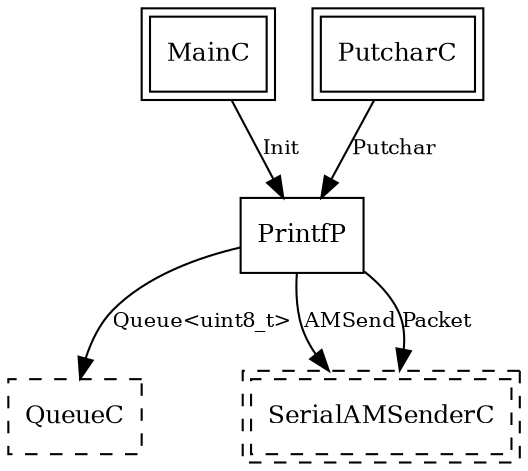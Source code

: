 digraph "tos.lib.printf.PrintfC" {
  "MainC" [fontsize=12, shape=box,peripheries=2, URL="../chtml/tos.system.MainC.html"];
  "PrintfP" [fontsize=12, shape=box, URL="../chtml/tos.lib.printf.PrintfP.html"];
  "PrintfP" [fontsize=12, shape=box, URL="../chtml/tos.lib.printf.PrintfP.html"];
  "PrintfC.QueueC" [fontsize=12, shape=box, style=dashed, label="QueueC", URL="../chtml/tos.system.QueueC.html"];
  "PrintfP" [fontsize=12, shape=box, URL="../chtml/tos.lib.printf.PrintfP.html"];
  "PrintfC.SerialAMSenderC" [fontsize=12, shape=box,peripheries=2, style=dashed, label="SerialAMSenderC", URL="../chtml/tos.lib.serial.SerialAMSenderC.html"];
  "PrintfP" [fontsize=12, shape=box, URL="../chtml/tos.lib.printf.PrintfP.html"];
  "PrintfC.SerialAMSenderC" [fontsize=12, shape=box,peripheries=2, style=dashed, label="SerialAMSenderC", URL="../chtml/tos.lib.serial.SerialAMSenderC.html"];
  "PutcharC" [fontsize=12, shape=box,peripheries=2, URL="../chtml/tos.lib.printf.PutcharC.html"];
  "PrintfP" [fontsize=12, shape=box, URL="../chtml/tos.lib.printf.PrintfP.html"];
  "MainC" -> "PrintfP" [label="Init", URL="../ihtml/tos.interfaces.Init.html", fontsize=10];
  "PrintfP" -> "PrintfC.QueueC" [label="Queue<uint8_t>", URL="../ihtml/tos.interfaces.Queue.html", fontsize=10];
  "PrintfP" -> "PrintfC.SerialAMSenderC" [label="AMSend", URL="../ihtml/tos.interfaces.AMSend.html", fontsize=10];
  "PrintfP" -> "PrintfC.SerialAMSenderC" [label="Packet", URL="../ihtml/tos.interfaces.Packet.html", fontsize=10];
  "PutcharC" -> "PrintfP" [label="Putchar", URL="../ihtml/tos.lib.printf.Putchar.html", fontsize=10];
}
